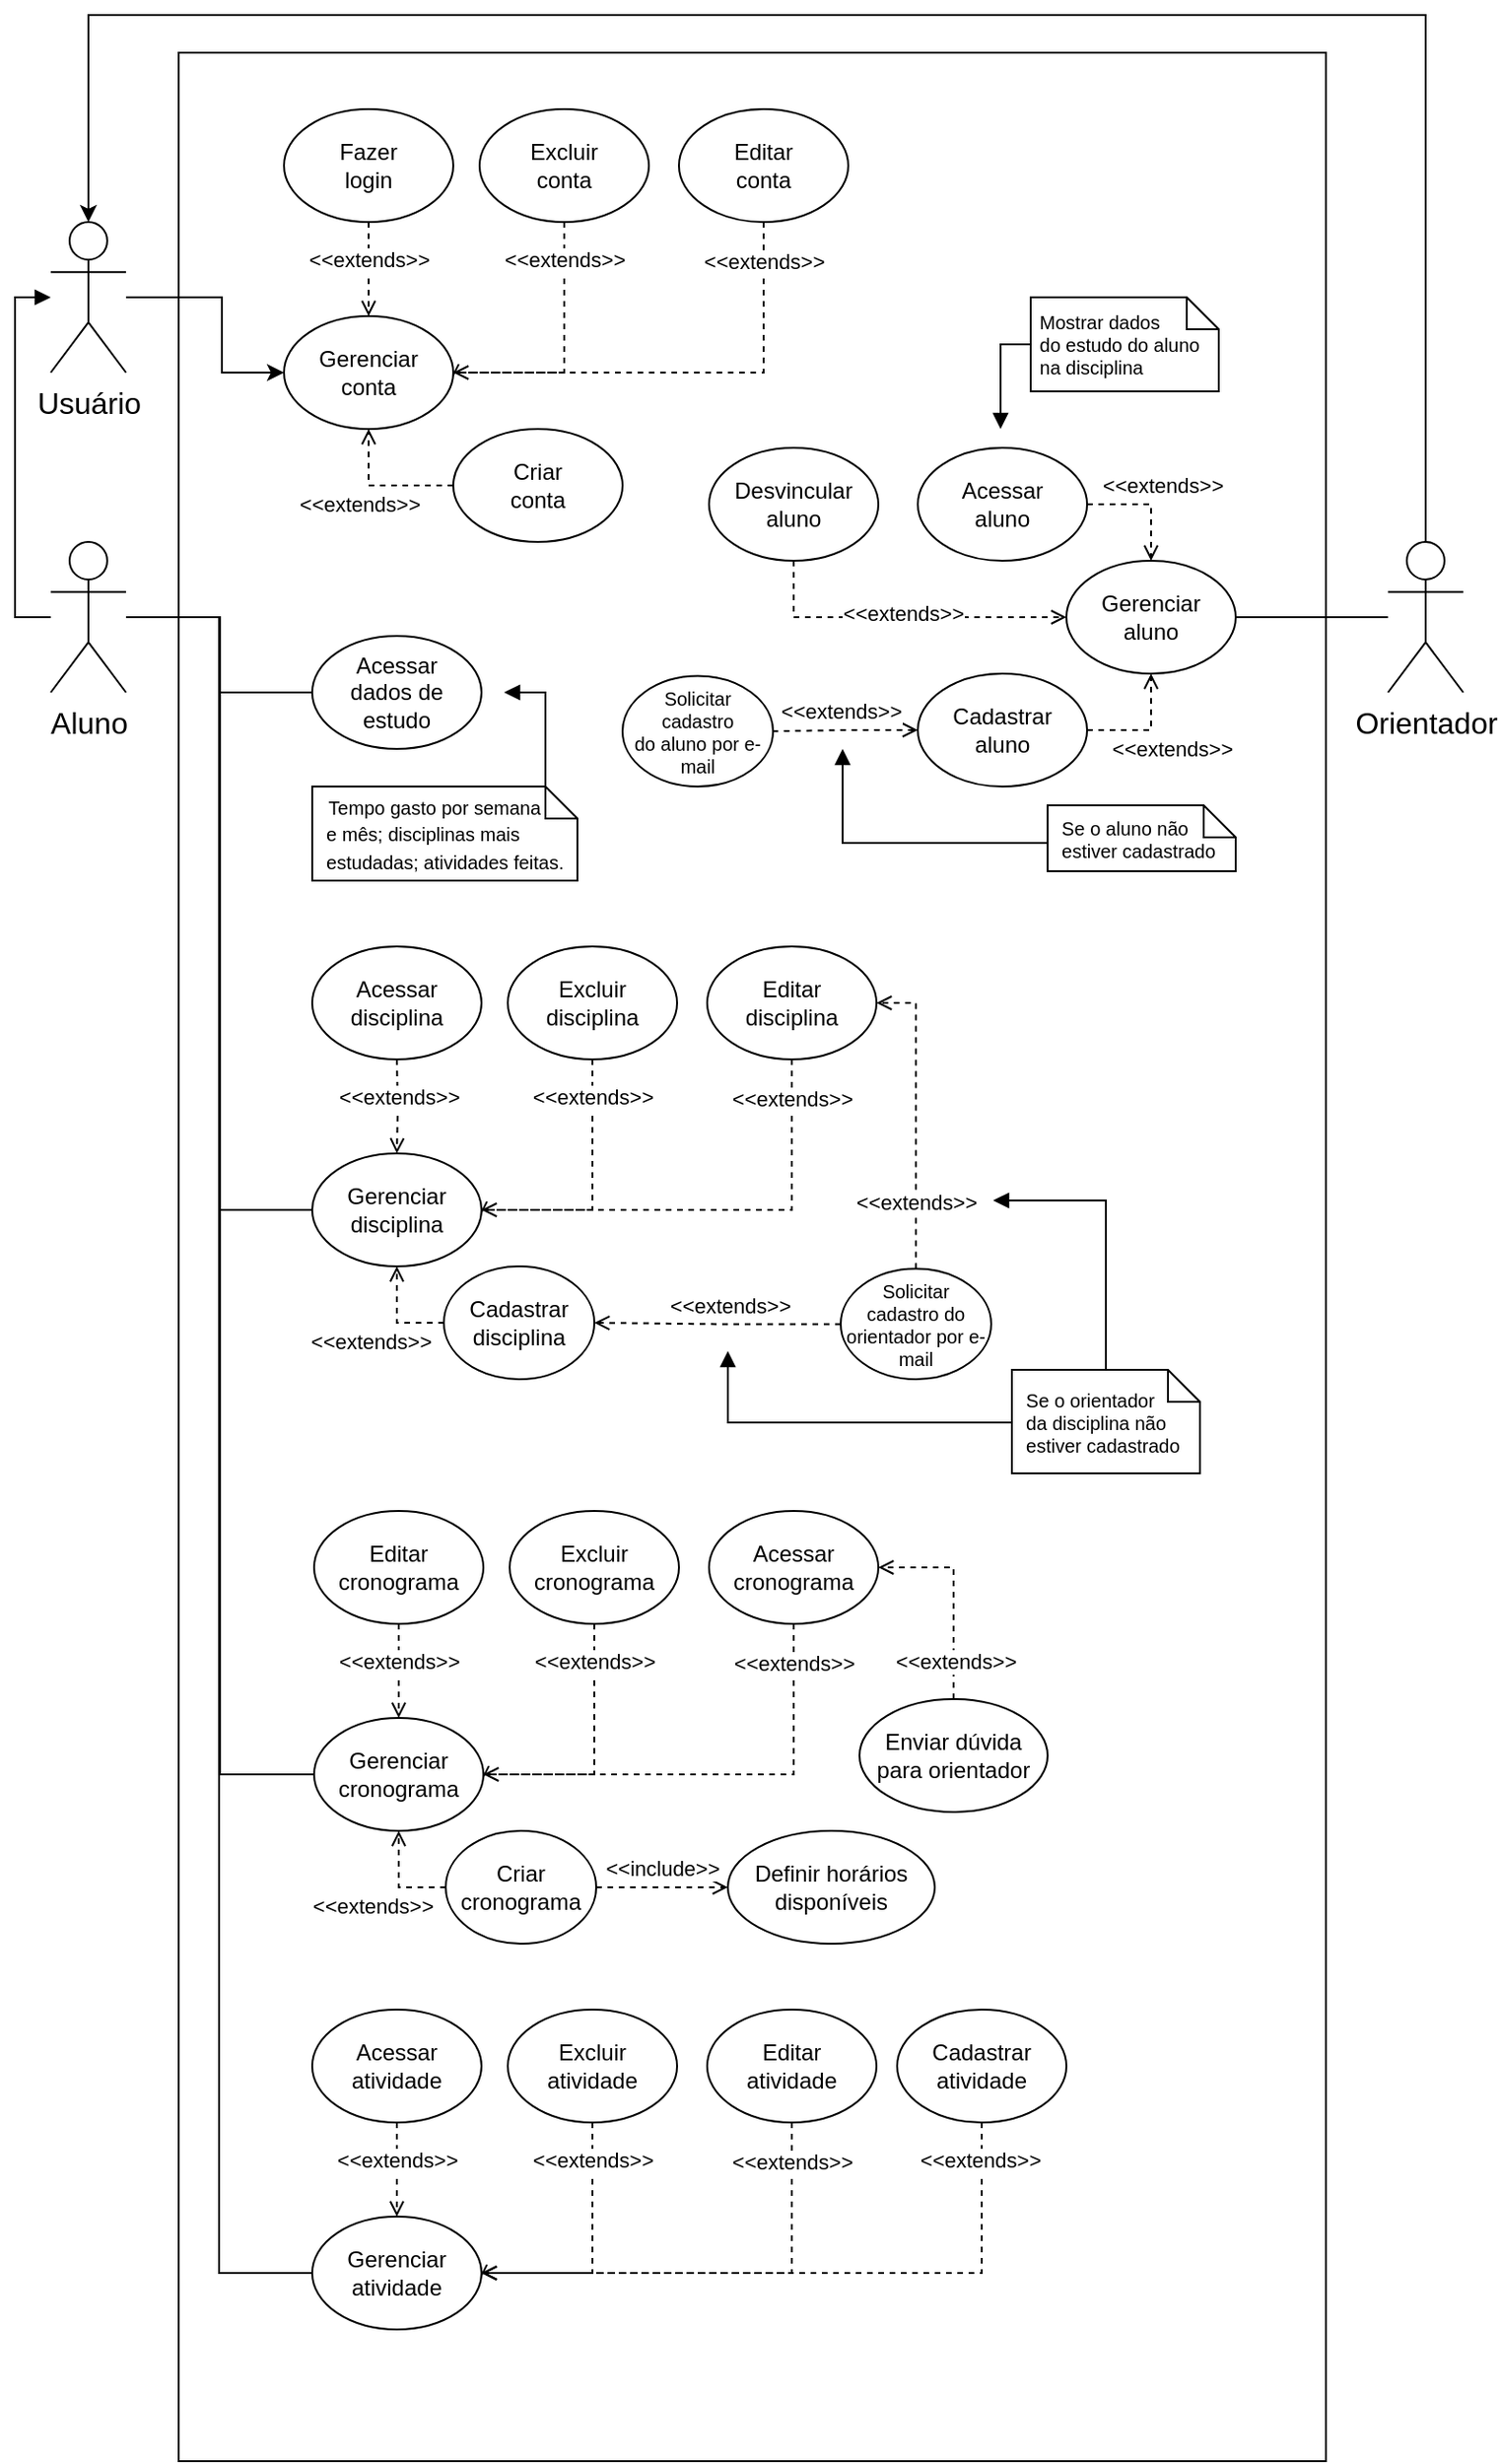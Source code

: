 <mxfile version="22.1.17" type="github">
  <diagram name="Página-1" id="Cu69F4AptEABmKCBNNQQ">
    <mxGraphModel dx="2576" dy="1333" grid="1" gridSize="10" guides="1" tooltips="1" connect="1" arrows="1" fold="1" page="1" pageScale="1" pageWidth="827" pageHeight="1169" math="0" shadow="0">
      <root>
        <mxCell id="0" />
        <mxCell id="1" parent="0" />
        <mxCell id="JxMNJdl5wZcTXgDp9ZT6-1" value="" style="rounded=0;whiteSpace=wrap;html=1;fillColor=none;movable=0;resizable=0;rotatable=0;deletable=0;editable=0;locked=1;connectable=0;" parent="1" vertex="1">
          <mxGeometry x="107" y="40" width="610" height="1280" as="geometry" />
        </mxCell>
        <mxCell id="JxMNJdl5wZcTXgDp9ZT6-125" style="edgeStyle=orthogonalEdgeStyle;rounded=0;orthogonalLoop=1;jettySize=auto;html=1;entryX=0;entryY=0.5;entryDx=0;entryDy=0;" parent="1" source="HTmufTEI426gxo020apa-1" target="JxMNJdl5wZcTXgDp9ZT6-2" edge="1">
          <mxGeometry relative="1" as="geometry">
            <Array as="points">
              <mxPoint x="130" y="170" />
              <mxPoint x="130" y="210" />
            </Array>
          </mxGeometry>
        </mxCell>
        <mxCell id="HTmufTEI426gxo020apa-1" value="&lt;font style=&quot;font-size: 16px;&quot;&gt;Usuário&lt;/font&gt;" style="shape=umlActor;verticalLabelPosition=bottom;verticalAlign=top;html=1;outlineConnect=0;strokeWidth=1;" parent="1" vertex="1">
          <mxGeometry x="39" y="130" width="40" height="80" as="geometry" />
        </mxCell>
        <mxCell id="JxMNJdl5wZcTXgDp9ZT6-4" style="edgeStyle=orthogonalEdgeStyle;rounded=0;orthogonalLoop=1;jettySize=auto;html=1;entryX=0.5;entryY=1;entryDx=0;entryDy=0;endArrow=open;endFill=0;dashed=1;exitX=0;exitY=0.5;exitDx=0;exitDy=0;" parent="1" source="HTmufTEI426gxo020apa-6" target="JxMNJdl5wZcTXgDp9ZT6-2" edge="1">
          <mxGeometry relative="1" as="geometry" />
        </mxCell>
        <mxCell id="JxMNJdl5wZcTXgDp9ZT6-13" value="&amp;lt;&amp;lt;extends&amp;gt;&amp;gt;" style="edgeLabel;html=1;align=center;verticalAlign=middle;resizable=0;points=[];" parent="JxMNJdl5wZcTXgDp9ZT6-4" vertex="1" connectable="0">
          <mxGeometry x="-0.176" y="-1" relative="1" as="geometry">
            <mxPoint x="-19" y="11" as="offset" />
          </mxGeometry>
        </mxCell>
        <mxCell id="HTmufTEI426gxo020apa-6" value="&lt;div&gt;Criar&lt;/div&gt;&lt;div&gt;conta&lt;/div&gt;" style="ellipse;whiteSpace=wrap;html=1;" parent="1" vertex="1">
          <mxGeometry x="253" y="240" width="90" height="60" as="geometry" />
        </mxCell>
        <mxCell id="JxMNJdl5wZcTXgDp9ZT6-5" style="edgeStyle=orthogonalEdgeStyle;rounded=0;orthogonalLoop=1;jettySize=auto;html=1;entryX=1;entryY=0.5;entryDx=0;entryDy=0;exitX=0.5;exitY=1;exitDx=0;exitDy=0;endArrow=open;endFill=0;dashed=1;jumpStyle=line;" parent="1" source="HTmufTEI426gxo020apa-11" target="JxMNJdl5wZcTXgDp9ZT6-2" edge="1">
          <mxGeometry relative="1" as="geometry">
            <Array as="points">
              <mxPoint x="312" y="210" />
            </Array>
          </mxGeometry>
        </mxCell>
        <mxCell id="JxMNJdl5wZcTXgDp9ZT6-8" value="&amp;lt;&amp;lt;extends&amp;gt;&amp;gt;" style="edgeLabel;html=1;align=center;verticalAlign=middle;resizable=0;points=[];" parent="JxMNJdl5wZcTXgDp9ZT6-5" vertex="1" connectable="0">
          <mxGeometry x="-0.518" relative="1" as="geometry">
            <mxPoint y="-14" as="offset" />
          </mxGeometry>
        </mxCell>
        <mxCell id="HTmufTEI426gxo020apa-11" value="&lt;div&gt;Excluir&lt;/div&gt;&lt;div&gt;conta&lt;/div&gt;" style="ellipse;whiteSpace=wrap;html=1;" parent="1" vertex="1">
          <mxGeometry x="267" y="70" width="90" height="60" as="geometry" />
        </mxCell>
        <mxCell id="JxMNJdl5wZcTXgDp9ZT6-7" style="edgeStyle=orthogonalEdgeStyle;rounded=0;orthogonalLoop=1;jettySize=auto;html=1;entryX=0.993;entryY=0.561;entryDx=0;entryDy=0;entryPerimeter=0;endArrow=open;endFill=0;dashed=1;" parent="1" source="HTmufTEI426gxo020apa-12" target="JxMNJdl5wZcTXgDp9ZT6-2" edge="1">
          <mxGeometry relative="1" as="geometry">
            <mxPoint x="393" y="210" as="targetPoint" />
            <Array as="points">
              <mxPoint x="418" y="210" />
              <mxPoint x="252" y="210" />
            </Array>
          </mxGeometry>
        </mxCell>
        <mxCell id="JxMNJdl5wZcTXgDp9ZT6-11" value="&amp;lt;&amp;lt;extends&amp;gt;&amp;gt;" style="edgeLabel;html=1;align=center;verticalAlign=middle;resizable=0;points=[];" parent="JxMNJdl5wZcTXgDp9ZT6-7" vertex="1" connectable="0">
          <mxGeometry x="-0.724" relative="1" as="geometry">
            <mxPoint y="-14" as="offset" />
          </mxGeometry>
        </mxCell>
        <mxCell id="HTmufTEI426gxo020apa-12" value="&lt;div&gt;Editar&lt;/div&gt;&lt;div&gt;conta&lt;/div&gt;" style="ellipse;whiteSpace=wrap;html=1;" parent="1" vertex="1">
          <mxGeometry x="373" y="70" width="90" height="60" as="geometry" />
        </mxCell>
        <mxCell id="JxMNJdl5wZcTXgDp9ZT6-3" style="edgeStyle=orthogonalEdgeStyle;rounded=0;orthogonalLoop=1;jettySize=auto;html=1;dashed=1;endArrow=open;endFill=0;" parent="1" source="HTmufTEI426gxo020apa-13" target="JxMNJdl5wZcTXgDp9ZT6-2" edge="1">
          <mxGeometry relative="1" as="geometry" />
        </mxCell>
        <mxCell id="JxMNJdl5wZcTXgDp9ZT6-12" value="&amp;lt;&amp;lt;extends&amp;gt;&amp;gt;" style="edgeLabel;html=1;align=center;verticalAlign=middle;resizable=0;points=[];" parent="JxMNJdl5wZcTXgDp9ZT6-3" vertex="1" connectable="0">
          <mxGeometry x="-0.369" y="1" relative="1" as="geometry">
            <mxPoint x="-1" y="4" as="offset" />
          </mxGeometry>
        </mxCell>
        <mxCell id="HTmufTEI426gxo020apa-13" value="&lt;div&gt;Fazer&lt;/div&gt;&lt;div&gt;login&lt;/div&gt;" style="ellipse;whiteSpace=wrap;html=1;" parent="1" vertex="1">
          <mxGeometry x="163" y="70" width="90" height="60" as="geometry" />
        </mxCell>
        <mxCell id="JxMNJdl5wZcTXgDp9ZT6-2" value="&lt;div&gt;Gerenciar&lt;/div&gt;&lt;div&gt;conta&lt;/div&gt;" style="ellipse;whiteSpace=wrap;html=1;" parent="1" vertex="1">
          <mxGeometry x="163" y="180" width="90" height="60" as="geometry" />
        </mxCell>
        <mxCell id="JxMNJdl5wZcTXgDp9ZT6-40" style="edgeStyle=orthogonalEdgeStyle;rounded=0;orthogonalLoop=1;jettySize=auto;html=1;entryX=0.5;entryY=1;entryDx=0;entryDy=0;endArrow=open;endFill=0;dashed=1;" parent="1" source="JxMNJdl5wZcTXgDp9ZT6-42" target="JxMNJdl5wZcTXgDp9ZT6-52" edge="1">
          <mxGeometry relative="1" as="geometry">
            <Array as="points">
              <mxPoint x="223" y="715" />
            </Array>
          </mxGeometry>
        </mxCell>
        <mxCell id="JxMNJdl5wZcTXgDp9ZT6-41" value="&amp;lt;&amp;lt;extends&amp;gt;&amp;gt;" style="edgeLabel;html=1;align=center;verticalAlign=middle;resizable=0;points=[];" parent="JxMNJdl5wZcTXgDp9ZT6-40" vertex="1" connectable="0">
          <mxGeometry x="-0.176" y="-1" relative="1" as="geometry">
            <mxPoint x="-17" y="11" as="offset" />
          </mxGeometry>
        </mxCell>
        <mxCell id="JxMNJdl5wZcTXgDp9ZT6-42" value="&lt;div&gt;Cadastrar&lt;/div&gt;&lt;div&gt;disciplina&lt;/div&gt;" style="ellipse;whiteSpace=wrap;html=1;" parent="1" vertex="1">
          <mxGeometry x="248" y="685" width="80" height="60" as="geometry" />
        </mxCell>
        <mxCell id="JxMNJdl5wZcTXgDp9ZT6-43" style="edgeStyle=orthogonalEdgeStyle;rounded=0;orthogonalLoop=1;jettySize=auto;html=1;entryX=1;entryY=0.5;entryDx=0;entryDy=0;exitX=0.5;exitY=1;exitDx=0;exitDy=0;endArrow=open;endFill=0;dashed=1;jumpStyle=line;" parent="1" source="JxMNJdl5wZcTXgDp9ZT6-45" target="JxMNJdl5wZcTXgDp9ZT6-52" edge="1">
          <mxGeometry relative="1" as="geometry">
            <Array as="points">
              <mxPoint x="327" y="655" />
            </Array>
          </mxGeometry>
        </mxCell>
        <mxCell id="JxMNJdl5wZcTXgDp9ZT6-44" value="&amp;lt;&amp;lt;extends&amp;gt;&amp;gt;" style="edgeLabel;html=1;align=center;verticalAlign=middle;resizable=0;points=[];" parent="JxMNJdl5wZcTXgDp9ZT6-43" vertex="1" connectable="0">
          <mxGeometry x="-0.518" relative="1" as="geometry">
            <mxPoint y="-14" as="offset" />
          </mxGeometry>
        </mxCell>
        <mxCell id="JxMNJdl5wZcTXgDp9ZT6-45" value="&lt;div&gt;Excluir&lt;/div&gt;&lt;div&gt;disciplina&lt;/div&gt;" style="ellipse;whiteSpace=wrap;html=1;" parent="1" vertex="1">
          <mxGeometry x="282" y="515" width="90" height="60" as="geometry" />
        </mxCell>
        <mxCell id="JxMNJdl5wZcTXgDp9ZT6-46" style="edgeStyle=orthogonalEdgeStyle;rounded=0;orthogonalLoop=1;jettySize=auto;html=1;entryX=0.993;entryY=0.561;entryDx=0;entryDy=0;entryPerimeter=0;endArrow=open;endFill=0;dashed=1;" parent="1" source="JxMNJdl5wZcTXgDp9ZT6-48" target="JxMNJdl5wZcTXgDp9ZT6-52" edge="1">
          <mxGeometry relative="1" as="geometry">
            <mxPoint x="408" y="655" as="targetPoint" />
            <Array as="points">
              <mxPoint x="433" y="655" />
              <mxPoint x="267" y="655" />
            </Array>
          </mxGeometry>
        </mxCell>
        <mxCell id="JxMNJdl5wZcTXgDp9ZT6-47" value="&amp;lt;&amp;lt;extends&amp;gt;&amp;gt;" style="edgeLabel;html=1;align=center;verticalAlign=middle;resizable=0;points=[];" parent="JxMNJdl5wZcTXgDp9ZT6-46" vertex="1" connectable="0">
          <mxGeometry x="-0.724" relative="1" as="geometry">
            <mxPoint y="-14" as="offset" />
          </mxGeometry>
        </mxCell>
        <mxCell id="JxMNJdl5wZcTXgDp9ZT6-48" value="&lt;div&gt;Editar&lt;/div&gt;&lt;div&gt;disciplina&lt;/div&gt;" style="ellipse;whiteSpace=wrap;html=1;" parent="1" vertex="1">
          <mxGeometry x="388" y="515" width="90" height="60" as="geometry" />
        </mxCell>
        <mxCell id="JxMNJdl5wZcTXgDp9ZT6-49" style="edgeStyle=orthogonalEdgeStyle;rounded=0;orthogonalLoop=1;jettySize=auto;html=1;dashed=1;endArrow=open;endFill=0;" parent="1" target="JxMNJdl5wZcTXgDp9ZT6-52" edge="1">
          <mxGeometry relative="1" as="geometry">
            <mxPoint x="223" y="575" as="sourcePoint" />
          </mxGeometry>
        </mxCell>
        <mxCell id="JxMNJdl5wZcTXgDp9ZT6-50" value="&amp;lt;&amp;lt;extends&amp;gt;&amp;gt;" style="edgeLabel;html=1;align=center;verticalAlign=middle;resizable=0;points=[];" parent="JxMNJdl5wZcTXgDp9ZT6-49" vertex="1" connectable="0">
          <mxGeometry x="-0.369" y="1" relative="1" as="geometry">
            <mxPoint x="-1" y="4" as="offset" />
          </mxGeometry>
        </mxCell>
        <mxCell id="JxMNJdl5wZcTXgDp9ZT6-51" value="Acessar disciplina" style="ellipse;whiteSpace=wrap;html=1;" parent="1" vertex="1">
          <mxGeometry x="178" y="515" width="90" height="60" as="geometry" />
        </mxCell>
        <mxCell id="JxMNJdl5wZcTXgDp9ZT6-52" value="&lt;div&gt;Gerenciar&lt;/div&gt;&lt;div&gt;disciplina&lt;/div&gt;" style="ellipse;whiteSpace=wrap;html=1;" parent="1" vertex="1">
          <mxGeometry x="178" y="625" width="90" height="60" as="geometry" />
        </mxCell>
        <mxCell id="JxMNJdl5wZcTXgDp9ZT6-53" style="edgeStyle=orthogonalEdgeStyle;rounded=0;orthogonalLoop=1;jettySize=auto;html=1;entryX=0.5;entryY=1;entryDx=0;entryDy=0;endArrow=open;endFill=0;dashed=1;exitX=0;exitY=0.5;exitDx=0;exitDy=0;" parent="1" source="JxMNJdl5wZcTXgDp9ZT6-55" target="JxMNJdl5wZcTXgDp9ZT6-65" edge="1">
          <mxGeometry relative="1" as="geometry" />
        </mxCell>
        <mxCell id="JxMNJdl5wZcTXgDp9ZT6-54" value="&amp;lt;&amp;lt;extends&amp;gt;&amp;gt;" style="edgeLabel;html=1;align=center;verticalAlign=middle;resizable=0;points=[];" parent="JxMNJdl5wZcTXgDp9ZT6-53" vertex="1" connectable="0">
          <mxGeometry x="-0.176" y="-1" relative="1" as="geometry">
            <mxPoint x="-17" y="11" as="offset" />
          </mxGeometry>
        </mxCell>
        <mxCell id="JxMNJdl5wZcTXgDp9ZT6-105" value="" style="edgeStyle=orthogonalEdgeStyle;rounded=0;orthogonalLoop=1;jettySize=auto;html=1;dashed=1;endArrow=open;endFill=0;" parent="1" source="JxMNJdl5wZcTXgDp9ZT6-55" target="JxMNJdl5wZcTXgDp9ZT6-103" edge="1">
          <mxGeometry relative="1" as="geometry" />
        </mxCell>
        <mxCell id="JxMNJdl5wZcTXgDp9ZT6-106" value="&lt;div&gt;&amp;lt;&amp;lt;include&amp;gt;&amp;gt;&lt;/div&gt;" style="edgeLabel;html=1;align=center;verticalAlign=middle;resizable=0;points=[];" parent="JxMNJdl5wZcTXgDp9ZT6-105" vertex="1" connectable="0">
          <mxGeometry x="0.703" y="-1" relative="1" as="geometry">
            <mxPoint x="-25" y="-11" as="offset" />
          </mxGeometry>
        </mxCell>
        <mxCell id="JxMNJdl5wZcTXgDp9ZT6-55" value="&lt;div&gt;Criar&lt;/div&gt;&lt;div&gt;cronograma&lt;/div&gt;" style="ellipse;whiteSpace=wrap;html=1;" parent="1" vertex="1">
          <mxGeometry x="249" y="985" width="80" height="60" as="geometry" />
        </mxCell>
        <mxCell id="JxMNJdl5wZcTXgDp9ZT6-56" style="edgeStyle=orthogonalEdgeStyle;rounded=0;orthogonalLoop=1;jettySize=auto;html=1;entryX=1;entryY=0.5;entryDx=0;entryDy=0;exitX=0.5;exitY=1;exitDx=0;exitDy=0;endArrow=open;endFill=0;dashed=1;jumpStyle=line;" parent="1" source="JxMNJdl5wZcTXgDp9ZT6-58" target="JxMNJdl5wZcTXgDp9ZT6-65" edge="1">
          <mxGeometry relative="1" as="geometry">
            <Array as="points">
              <mxPoint x="328" y="955" />
            </Array>
          </mxGeometry>
        </mxCell>
        <mxCell id="JxMNJdl5wZcTXgDp9ZT6-57" value="&amp;lt;&amp;lt;extends&amp;gt;&amp;gt;" style="edgeLabel;html=1;align=center;verticalAlign=middle;resizable=0;points=[];" parent="JxMNJdl5wZcTXgDp9ZT6-56" vertex="1" connectable="0">
          <mxGeometry x="-0.518" relative="1" as="geometry">
            <mxPoint y="-14" as="offset" />
          </mxGeometry>
        </mxCell>
        <mxCell id="JxMNJdl5wZcTXgDp9ZT6-58" value="&lt;div&gt;Excluir&lt;/div&gt;&lt;div&gt;cronograma&lt;/div&gt;" style="ellipse;whiteSpace=wrap;html=1;" parent="1" vertex="1">
          <mxGeometry x="283" y="815" width="90" height="60" as="geometry" />
        </mxCell>
        <mxCell id="JxMNJdl5wZcTXgDp9ZT6-59" style="edgeStyle=orthogonalEdgeStyle;rounded=0;orthogonalLoop=1;jettySize=auto;html=1;entryX=0.993;entryY=0.561;entryDx=0;entryDy=0;entryPerimeter=0;endArrow=open;endFill=0;dashed=1;" parent="1" source="JxMNJdl5wZcTXgDp9ZT6-61" target="JxMNJdl5wZcTXgDp9ZT6-65" edge="1">
          <mxGeometry relative="1" as="geometry">
            <mxPoint x="409" y="955" as="targetPoint" />
            <Array as="points">
              <mxPoint x="434" y="955" />
              <mxPoint x="268" y="955" />
            </Array>
          </mxGeometry>
        </mxCell>
        <mxCell id="JxMNJdl5wZcTXgDp9ZT6-60" value="&amp;lt;&amp;lt;extends&amp;gt;&amp;gt;" style="edgeLabel;html=1;align=center;verticalAlign=middle;resizable=0;points=[];" parent="JxMNJdl5wZcTXgDp9ZT6-59" vertex="1" connectable="0">
          <mxGeometry x="-0.724" relative="1" as="geometry">
            <mxPoint y="-14" as="offset" />
          </mxGeometry>
        </mxCell>
        <mxCell id="JxMNJdl5wZcTXgDp9ZT6-61" value="&lt;div&gt;Acessar&lt;/div&gt;&lt;div&gt;cronograma&lt;/div&gt;" style="ellipse;whiteSpace=wrap;html=1;" parent="1" vertex="1">
          <mxGeometry x="389" y="815" width="90" height="60" as="geometry" />
        </mxCell>
        <mxCell id="JxMNJdl5wZcTXgDp9ZT6-62" style="edgeStyle=orthogonalEdgeStyle;rounded=0;orthogonalLoop=1;jettySize=auto;html=1;dashed=1;endArrow=open;endFill=0;" parent="1" source="JxMNJdl5wZcTXgDp9ZT6-64" target="JxMNJdl5wZcTXgDp9ZT6-65" edge="1">
          <mxGeometry relative="1" as="geometry" />
        </mxCell>
        <mxCell id="JxMNJdl5wZcTXgDp9ZT6-63" value="&amp;lt;&amp;lt;extends&amp;gt;&amp;gt;" style="edgeLabel;html=1;align=center;verticalAlign=middle;resizable=0;points=[];" parent="JxMNJdl5wZcTXgDp9ZT6-62" vertex="1" connectable="0">
          <mxGeometry x="-0.369" y="1" relative="1" as="geometry">
            <mxPoint x="-1" y="4" as="offset" />
          </mxGeometry>
        </mxCell>
        <mxCell id="JxMNJdl5wZcTXgDp9ZT6-64" value="&lt;div&gt;Editar&lt;/div&gt;&lt;div&gt;cronograma&lt;/div&gt;" style="ellipse;whiteSpace=wrap;html=1;" parent="1" vertex="1">
          <mxGeometry x="179" y="815" width="90" height="60" as="geometry" />
        </mxCell>
        <mxCell id="JxMNJdl5wZcTXgDp9ZT6-65" value="&lt;div&gt;Gerenciar&lt;/div&gt;&lt;div&gt;cronograma&lt;/div&gt;" style="ellipse;whiteSpace=wrap;html=1;" parent="1" vertex="1">
          <mxGeometry x="179" y="925" width="90" height="60" as="geometry" />
        </mxCell>
        <mxCell id="JxMNJdl5wZcTXgDp9ZT6-93" style="edgeStyle=orthogonalEdgeStyle;rounded=0;orthogonalLoop=1;jettySize=auto;html=1;endArrow=open;endFill=0;dashed=1;" parent="1" source="JxMNJdl5wZcTXgDp9ZT6-92" target="JxMNJdl5wZcTXgDp9ZT6-42" edge="1">
          <mxGeometry relative="1" as="geometry" />
        </mxCell>
        <mxCell id="JxMNJdl5wZcTXgDp9ZT6-94" value="&amp;lt;&amp;lt;extends&amp;gt;&amp;gt;" style="edgeLabel;html=1;align=center;verticalAlign=middle;resizable=0;points=[];" parent="JxMNJdl5wZcTXgDp9ZT6-93" vertex="1" connectable="0">
          <mxGeometry x="-0.115" relative="1" as="geometry">
            <mxPoint x="-1" y="-10" as="offset" />
          </mxGeometry>
        </mxCell>
        <mxCell id="BHNAEmaU_WZ51D8aeseE-32" style="edgeStyle=orthogonalEdgeStyle;rounded=0;orthogonalLoop=1;jettySize=auto;html=1;entryX=1;entryY=0.5;entryDx=0;entryDy=0;dashed=1;endArrow=open;endFill=0;" edge="1" parent="1" source="JxMNJdl5wZcTXgDp9ZT6-92" target="JxMNJdl5wZcTXgDp9ZT6-48">
          <mxGeometry relative="1" as="geometry" />
        </mxCell>
        <mxCell id="BHNAEmaU_WZ51D8aeseE-34" value="&amp;lt;&amp;lt;extends&amp;gt;&amp;gt;" style="edgeLabel;html=1;align=center;verticalAlign=middle;resizable=0;points=[];" vertex="1" connectable="0" parent="BHNAEmaU_WZ51D8aeseE-32">
          <mxGeometry x="0.33" relative="1" as="geometry">
            <mxPoint y="72" as="offset" />
          </mxGeometry>
        </mxCell>
        <mxCell id="JxMNJdl5wZcTXgDp9ZT6-92" value="&lt;div&gt;Solicitar&lt;/div&gt;&lt;div&gt;cadastro do orientador por e-mail&lt;/div&gt;" style="ellipse;whiteSpace=wrap;html=1;fontSize=10;" parent="1" vertex="1">
          <mxGeometry x="459" y="686.25" width="80" height="58.75" as="geometry" />
        </mxCell>
        <mxCell id="JxMNJdl5wZcTXgDp9ZT6-97" style="edgeStyle=orthogonalEdgeStyle;rounded=0;orthogonalLoop=1;jettySize=auto;html=1;exitX=0.52;exitY=1;exitDx=0;exitDy=0;exitPerimeter=0;endArrow=block;endFill=1;" parent="1" edge="1">
          <mxGeometry relative="1" as="geometry">
            <mxPoint x="399" y="730" as="targetPoint" />
            <mxPoint x="631" y="795" as="sourcePoint" />
            <Array as="points">
              <mxPoint x="631" y="760" />
              <mxPoint x="579" y="760" />
              <mxPoint x="579" y="768" />
              <mxPoint x="399" y="768" />
              <mxPoint x="399" y="740" />
            </Array>
          </mxGeometry>
        </mxCell>
        <mxCell id="BHNAEmaU_WZ51D8aeseE-36" style="edgeStyle=orthogonalEdgeStyle;rounded=0;orthogonalLoop=1;jettySize=auto;html=1;endArrow=block;endFill=1;" edge="1" parent="1" source="JxMNJdl5wZcTXgDp9ZT6-96">
          <mxGeometry relative="1" as="geometry">
            <mxPoint x="540" y="650" as="targetPoint" />
            <Array as="points">
              <mxPoint x="600" y="650" />
              <mxPoint x="550" y="650" />
            </Array>
          </mxGeometry>
        </mxCell>
        <mxCell id="JxMNJdl5wZcTXgDp9ZT6-96" value="&lt;div style=&quot;font-size: 10px;&quot; align=&quot;left&quot;&gt;&lt;font style=&quot;font-size: 10px;&quot;&gt;&amp;nbsp; Se o orientador&lt;/font&gt;&lt;/div&gt;&lt;div style=&quot;font-size: 10px;&quot; align=&quot;left&quot;&gt;&lt;font style=&quot;font-size: 10px;&quot;&gt;&amp;nbsp; da disciplina não&amp;nbsp;&lt;/font&gt;&lt;/div&gt;&lt;div style=&quot;font-size: 10px;&quot; align=&quot;left&quot;&gt;&lt;font style=&quot;font-size: 10px;&quot;&gt;&amp;nbsp; estiver cadastrado&lt;/font&gt;&lt;/div&gt;" style="shape=note;size=17;whiteSpace=wrap;html=1;align=left;" parent="1" vertex="1">
          <mxGeometry x="550" y="740" width="100" height="55" as="geometry" />
        </mxCell>
        <mxCell id="JxMNJdl5wZcTXgDp9ZT6-100" style="edgeStyle=orthogonalEdgeStyle;rounded=0;orthogonalLoop=1;jettySize=auto;html=1;entryX=1;entryY=0.5;entryDx=0;entryDy=0;dashed=1;endArrow=open;endFill=0;" parent="1" source="JxMNJdl5wZcTXgDp9ZT6-98" target="JxMNJdl5wZcTXgDp9ZT6-61" edge="1">
          <mxGeometry relative="1" as="geometry" />
        </mxCell>
        <mxCell id="JxMNJdl5wZcTXgDp9ZT6-102" value="&amp;lt;&amp;lt;extends&amp;gt;&amp;gt;" style="edgeLabel;html=1;align=center;verticalAlign=middle;resizable=0;points=[];" parent="JxMNJdl5wZcTXgDp9ZT6-100" vertex="1" connectable="0">
          <mxGeometry x="-0.635" y="-1" relative="1" as="geometry">
            <mxPoint as="offset" />
          </mxGeometry>
        </mxCell>
        <mxCell id="JxMNJdl5wZcTXgDp9ZT6-98" value="&lt;div&gt;Enviar dúvida&lt;/div&gt;&lt;div&gt;para orientador&lt;/div&gt;" style="ellipse;whiteSpace=wrap;html=1;" parent="1" vertex="1">
          <mxGeometry x="469" y="915" width="100" height="60" as="geometry" />
        </mxCell>
        <mxCell id="JxMNJdl5wZcTXgDp9ZT6-103" value="Definir horários disponíveis" style="ellipse;whiteSpace=wrap;html=1;" parent="1" vertex="1">
          <mxGeometry x="399" y="985" width="110" height="60" as="geometry" />
        </mxCell>
        <mxCell id="JxMNJdl5wZcTXgDp9ZT6-107" style="edgeStyle=orthogonalEdgeStyle;rounded=0;orthogonalLoop=1;jettySize=auto;html=1;entryX=1;entryY=0.5;entryDx=0;entryDy=0;endArrow=open;endFill=0;dashed=1;exitX=0.5;exitY=1;exitDx=0;exitDy=0;" parent="1" source="JxMNJdl5wZcTXgDp9ZT6-109" target="JxMNJdl5wZcTXgDp9ZT6-119" edge="1">
          <mxGeometry relative="1" as="geometry">
            <Array as="points">
              <mxPoint x="534" y="1220" />
            </Array>
          </mxGeometry>
        </mxCell>
        <mxCell id="JxMNJdl5wZcTXgDp9ZT6-108" value="&amp;lt;&amp;lt;extends&amp;gt;&amp;gt;" style="edgeLabel;html=1;align=center;verticalAlign=middle;resizable=0;points=[];" parent="JxMNJdl5wZcTXgDp9ZT6-107" vertex="1" connectable="0">
          <mxGeometry x="-0.176" y="-1" relative="1" as="geometry">
            <mxPoint x="61" y="-59" as="offset" />
          </mxGeometry>
        </mxCell>
        <mxCell id="JxMNJdl5wZcTXgDp9ZT6-109" value="&lt;div&gt;Cadastrar&lt;/div&gt;&lt;div&gt;atividade&lt;/div&gt;" style="ellipse;whiteSpace=wrap;html=1;" parent="1" vertex="1">
          <mxGeometry x="489" y="1080" width="90" height="60" as="geometry" />
        </mxCell>
        <mxCell id="JxMNJdl5wZcTXgDp9ZT6-110" style="edgeStyle=orthogonalEdgeStyle;rounded=0;orthogonalLoop=1;jettySize=auto;html=1;entryX=1;entryY=0.5;entryDx=0;entryDy=0;exitX=0.5;exitY=1;exitDx=0;exitDy=0;endArrow=open;endFill=0;dashed=1;jumpStyle=line;" parent="1" source="JxMNJdl5wZcTXgDp9ZT6-112" target="JxMNJdl5wZcTXgDp9ZT6-119" edge="1">
          <mxGeometry relative="1" as="geometry">
            <Array as="points">
              <mxPoint x="327" y="1220" />
            </Array>
          </mxGeometry>
        </mxCell>
        <mxCell id="JxMNJdl5wZcTXgDp9ZT6-111" value="&amp;lt;&amp;lt;extends&amp;gt;&amp;gt;" style="edgeLabel;html=1;align=center;verticalAlign=middle;resizable=0;points=[];" parent="JxMNJdl5wZcTXgDp9ZT6-110" vertex="1" connectable="0">
          <mxGeometry x="-0.518" relative="1" as="geometry">
            <mxPoint y="-14" as="offset" />
          </mxGeometry>
        </mxCell>
        <mxCell id="JxMNJdl5wZcTXgDp9ZT6-112" value="&lt;div&gt;Excluir&lt;/div&gt;&lt;div&gt;atividade&lt;/div&gt;" style="ellipse;whiteSpace=wrap;html=1;" parent="1" vertex="1">
          <mxGeometry x="282" y="1080" width="90" height="60" as="geometry" />
        </mxCell>
        <mxCell id="JxMNJdl5wZcTXgDp9ZT6-113" style="edgeStyle=orthogonalEdgeStyle;rounded=0;orthogonalLoop=1;jettySize=auto;html=1;entryX=0.993;entryY=0.561;entryDx=0;entryDy=0;entryPerimeter=0;endArrow=open;endFill=0;dashed=1;" parent="1" source="JxMNJdl5wZcTXgDp9ZT6-115" target="JxMNJdl5wZcTXgDp9ZT6-119" edge="1">
          <mxGeometry relative="1" as="geometry">
            <mxPoint x="408" y="1220" as="targetPoint" />
            <Array as="points">
              <mxPoint x="433" y="1220" />
              <mxPoint x="267" y="1220" />
            </Array>
          </mxGeometry>
        </mxCell>
        <mxCell id="JxMNJdl5wZcTXgDp9ZT6-114" value="&amp;lt;&amp;lt;extends&amp;gt;&amp;gt;" style="edgeLabel;html=1;align=center;verticalAlign=middle;resizable=0;points=[];" parent="JxMNJdl5wZcTXgDp9ZT6-113" vertex="1" connectable="0">
          <mxGeometry x="-0.724" relative="1" as="geometry">
            <mxPoint y="-14" as="offset" />
          </mxGeometry>
        </mxCell>
        <mxCell id="JxMNJdl5wZcTXgDp9ZT6-115" value="&lt;div&gt;Editar&lt;/div&gt;&lt;div&gt;atividade&lt;/div&gt;" style="ellipse;whiteSpace=wrap;html=1;" parent="1" vertex="1">
          <mxGeometry x="388" y="1080" width="90" height="60" as="geometry" />
        </mxCell>
        <mxCell id="JxMNJdl5wZcTXgDp9ZT6-116" style="edgeStyle=orthogonalEdgeStyle;rounded=0;orthogonalLoop=1;jettySize=auto;html=1;dashed=1;endArrow=open;endFill=0;" parent="1" source="JxMNJdl5wZcTXgDp9ZT6-118" target="JxMNJdl5wZcTXgDp9ZT6-119" edge="1">
          <mxGeometry relative="1" as="geometry" />
        </mxCell>
        <mxCell id="JxMNJdl5wZcTXgDp9ZT6-117" value="&amp;lt;&amp;lt;extends&amp;gt;&amp;gt;" style="edgeLabel;html=1;align=center;verticalAlign=middle;resizable=0;points=[];" parent="JxMNJdl5wZcTXgDp9ZT6-116" vertex="1" connectable="0">
          <mxGeometry x="-0.369" y="1" relative="1" as="geometry">
            <mxPoint x="-1" y="4" as="offset" />
          </mxGeometry>
        </mxCell>
        <mxCell id="JxMNJdl5wZcTXgDp9ZT6-118" value="Acessar atividade" style="ellipse;whiteSpace=wrap;html=1;" parent="1" vertex="1">
          <mxGeometry x="178" y="1080" width="90" height="60" as="geometry" />
        </mxCell>
        <mxCell id="JxMNJdl5wZcTXgDp9ZT6-119" value="&lt;div&gt;Gerenciar&lt;/div&gt;&lt;div&gt;atividade&lt;/div&gt;" style="ellipse;whiteSpace=wrap;html=1;" parent="1" vertex="1">
          <mxGeometry x="178" y="1190" width="90" height="60" as="geometry" />
        </mxCell>
        <mxCell id="JxMNJdl5wZcTXgDp9ZT6-126" style="edgeStyle=orthogonalEdgeStyle;rounded=0;orthogonalLoop=1;jettySize=auto;html=1;entryX=0;entryY=0.5;entryDx=0;entryDy=0;endArrow=none;endFill=0;" parent="1" target="JxMNJdl5wZcTXgDp9ZT6-52" edge="1" source="JxMNJdl5wZcTXgDp9ZT6-120">
          <mxGeometry relative="1" as="geometry">
            <mxPoint x="90" y="310" as="sourcePoint" />
            <Array as="points">
              <mxPoint x="129" y="340" />
              <mxPoint x="129" y="655" />
            </Array>
          </mxGeometry>
        </mxCell>
        <mxCell id="JxMNJdl5wZcTXgDp9ZT6-127" style="edgeStyle=orthogonalEdgeStyle;rounded=0;orthogonalLoop=1;jettySize=auto;html=1;entryX=0;entryY=0.5;entryDx=0;entryDy=0;endArrow=none;endFill=0;" parent="1" target="JxMNJdl5wZcTXgDp9ZT6-65" edge="1" source="JxMNJdl5wZcTXgDp9ZT6-120">
          <mxGeometry relative="1" as="geometry">
            <mxPoint x="79" y="430" as="sourcePoint" />
          </mxGeometry>
        </mxCell>
        <mxCell id="JxMNJdl5wZcTXgDp9ZT6-128" style="edgeStyle=orthogonalEdgeStyle;rounded=0;orthogonalLoop=1;jettySize=auto;html=1;entryX=0;entryY=0.5;entryDx=0;entryDy=0;endArrow=none;endFill=0;" parent="1" target="JxMNJdl5wZcTXgDp9ZT6-119" edge="1" source="JxMNJdl5wZcTXgDp9ZT6-120">
          <mxGeometry relative="1" as="geometry">
            <mxPoint x="79" y="430" as="sourcePoint" />
          </mxGeometry>
        </mxCell>
        <mxCell id="BHNAEmaU_WZ51D8aeseE-15" style="edgeStyle=orthogonalEdgeStyle;rounded=0;orthogonalLoop=1;jettySize=auto;html=1;endArrow=block;endFill=1;" edge="1" parent="1" source="JxMNJdl5wZcTXgDp9ZT6-120" target="HTmufTEI426gxo020apa-1">
          <mxGeometry relative="1" as="geometry">
            <Array as="points">
              <mxPoint x="20" y="340" />
              <mxPoint x="20" y="170" />
            </Array>
          </mxGeometry>
        </mxCell>
        <mxCell id="JxMNJdl5wZcTXgDp9ZT6-120" value="&lt;font style=&quot;font-size: 16px;&quot;&gt;Aluno&lt;/font&gt;" style="shape=umlActor;verticalLabelPosition=bottom;verticalAlign=top;html=1;outlineConnect=0;strokeWidth=1;" parent="1" vertex="1">
          <mxGeometry x="39" y="300" width="40" height="80" as="geometry" />
        </mxCell>
        <mxCell id="BHNAEmaU_WZ51D8aeseE-44" style="edgeStyle=orthogonalEdgeStyle;rounded=0;orthogonalLoop=1;jettySize=auto;html=1;entryX=1;entryY=0.5;entryDx=0;entryDy=0;endArrow=none;endFill=0;" edge="1" parent="1" source="JxMNJdl5wZcTXgDp9ZT6-121" target="BHNAEmaU_WZ51D8aeseE-31">
          <mxGeometry relative="1" as="geometry" />
        </mxCell>
        <mxCell id="JxMNJdl5wZcTXgDp9ZT6-121" value="&lt;font style=&quot;font-size: 16px;&quot;&gt;Orientador&lt;/font&gt;" style="shape=umlActor;verticalLabelPosition=bottom;verticalAlign=top;html=1;outlineConnect=0;strokeWidth=1;" parent="1" vertex="1">
          <mxGeometry x="750" y="300" width="40" height="80" as="geometry" />
        </mxCell>
        <mxCell id="BHNAEmaU_WZ51D8aeseE-16" style="edgeStyle=orthogonalEdgeStyle;rounded=0;orthogonalLoop=1;jettySize=auto;html=1;entryX=0.5;entryY=0;entryDx=0;entryDy=0;entryPerimeter=0;" edge="1" parent="1" source="JxMNJdl5wZcTXgDp9ZT6-121" target="HTmufTEI426gxo020apa-1">
          <mxGeometry relative="1" as="geometry">
            <Array as="points">
              <mxPoint x="770" y="20" />
              <mxPoint x="59" y="20" />
            </Array>
          </mxGeometry>
        </mxCell>
        <mxCell id="BHNAEmaU_WZ51D8aeseE-19" style="edgeStyle=orthogonalEdgeStyle;rounded=0;orthogonalLoop=1;jettySize=auto;html=1;entryX=0.5;entryY=1;entryDx=0;entryDy=0;endArrow=open;endFill=0;dashed=1;exitX=1;exitY=0.5;exitDx=0;exitDy=0;" edge="1" source="BHNAEmaU_WZ51D8aeseE-21" target="BHNAEmaU_WZ51D8aeseE-31" parent="1">
          <mxGeometry relative="1" as="geometry" />
        </mxCell>
        <mxCell id="BHNAEmaU_WZ51D8aeseE-20" value="&amp;lt;&amp;lt;extends&amp;gt;&amp;gt;" style="edgeLabel;html=1;align=center;verticalAlign=middle;resizable=0;points=[];" vertex="1" connectable="0" parent="BHNAEmaU_WZ51D8aeseE-19">
          <mxGeometry x="-0.176" y="-1" relative="1" as="geometry">
            <mxPoint x="18" y="9" as="offset" />
          </mxGeometry>
        </mxCell>
        <mxCell id="BHNAEmaU_WZ51D8aeseE-39" style="edgeStyle=orthogonalEdgeStyle;rounded=0;orthogonalLoop=1;jettySize=auto;html=1;entryX=1;entryY=0.5;entryDx=0;entryDy=0;endArrow=none;endFill=0;dashed=1;startArrow=open;startFill=0;" edge="1" parent="1" source="BHNAEmaU_WZ51D8aeseE-21" target="BHNAEmaU_WZ51D8aeseE-37">
          <mxGeometry relative="1" as="geometry" />
        </mxCell>
        <mxCell id="BHNAEmaU_WZ51D8aeseE-40" value="&amp;lt;&amp;lt;extends&amp;gt;&amp;gt;" style="edgeLabel;html=1;align=center;verticalAlign=middle;resizable=0;points=[];" vertex="1" connectable="0" parent="BHNAEmaU_WZ51D8aeseE-39">
          <mxGeometry x="-0.045" relative="1" as="geometry">
            <mxPoint x="-4" y="-10" as="offset" />
          </mxGeometry>
        </mxCell>
        <mxCell id="BHNAEmaU_WZ51D8aeseE-21" value="&lt;div&gt;Cadastrar&lt;/div&gt;&lt;div&gt;aluno&lt;/div&gt;" style="ellipse;whiteSpace=wrap;html=1;" vertex="1" parent="1">
          <mxGeometry x="500" y="370" width="90" height="60" as="geometry" />
        </mxCell>
        <mxCell id="BHNAEmaU_WZ51D8aeseE-22" style="edgeStyle=orthogonalEdgeStyle;rounded=0;orthogonalLoop=1;jettySize=auto;html=1;entryX=0;entryY=0.5;entryDx=0;entryDy=0;endArrow=open;endFill=0;dashed=1;jumpStyle=line;exitX=0.5;exitY=1;exitDx=0;exitDy=0;" edge="1" source="BHNAEmaU_WZ51D8aeseE-24" target="BHNAEmaU_WZ51D8aeseE-31" parent="1">
          <mxGeometry relative="1" as="geometry">
            <Array as="points" />
            <mxPoint x="490" y="340" as="sourcePoint" />
          </mxGeometry>
        </mxCell>
        <mxCell id="BHNAEmaU_WZ51D8aeseE-23" value="&amp;lt;&amp;lt;extends&amp;gt;&amp;gt;" style="edgeLabel;html=1;align=center;verticalAlign=middle;resizable=0;points=[];" vertex="1" connectable="0" parent="BHNAEmaU_WZ51D8aeseE-22">
          <mxGeometry x="-0.518" relative="1" as="geometry">
            <mxPoint x="46" y="-2" as="offset" />
          </mxGeometry>
        </mxCell>
        <mxCell id="BHNAEmaU_WZ51D8aeseE-24" value="Desvincular aluno" style="ellipse;whiteSpace=wrap;html=1;" vertex="1" parent="1">
          <mxGeometry x="389" y="250" width="90" height="60" as="geometry" />
        </mxCell>
        <mxCell id="BHNAEmaU_WZ51D8aeseE-25" style="edgeStyle=orthogonalEdgeStyle;rounded=0;orthogonalLoop=1;jettySize=auto;html=1;endArrow=open;endFill=0;dashed=1;exitX=1;exitY=0.5;exitDx=0;exitDy=0;entryX=0.5;entryY=0;entryDx=0;entryDy=0;" edge="1" source="BHNAEmaU_WZ51D8aeseE-27" target="BHNAEmaU_WZ51D8aeseE-31" parent="1">
          <mxGeometry relative="1" as="geometry">
            <mxPoint x="623.76" y="370" as="targetPoint" />
            <Array as="points" />
            <mxPoint x="624" y="290" as="sourcePoint" />
          </mxGeometry>
        </mxCell>
        <mxCell id="BHNAEmaU_WZ51D8aeseE-26" value="&amp;lt;&amp;lt;extends&amp;gt;&amp;gt;" style="edgeLabel;html=1;align=center;verticalAlign=middle;resizable=0;points=[];" vertex="1" connectable="0" parent="BHNAEmaU_WZ51D8aeseE-25">
          <mxGeometry x="-0.724" relative="1" as="geometry">
            <mxPoint x="31" y="-10" as="offset" />
          </mxGeometry>
        </mxCell>
        <mxCell id="BHNAEmaU_WZ51D8aeseE-27" value="&lt;div&gt;Acessar&lt;/div&gt;&lt;div&gt;aluno&lt;/div&gt;" style="ellipse;whiteSpace=wrap;html=1;" vertex="1" parent="1">
          <mxGeometry x="500" y="250" width="90" height="60" as="geometry" />
        </mxCell>
        <mxCell id="BHNAEmaU_WZ51D8aeseE-31" value="&lt;div&gt;Gerenciar&lt;/div&gt;&lt;div&gt;aluno&lt;/div&gt;" style="ellipse;whiteSpace=wrap;html=1;" vertex="1" parent="1">
          <mxGeometry x="579" y="310" width="90" height="60" as="geometry" />
        </mxCell>
        <mxCell id="BHNAEmaU_WZ51D8aeseE-37" value="&lt;div&gt;Solicitar&lt;/div&gt;&lt;div&gt;cadastro&lt;/div&gt;&lt;div&gt;do aluno por e-mail&lt;/div&gt;" style="ellipse;whiteSpace=wrap;html=1;fontSize=10;" vertex="1" parent="1">
          <mxGeometry x="343" y="371.25" width="80" height="58.75" as="geometry" />
        </mxCell>
        <mxCell id="BHNAEmaU_WZ51D8aeseE-41" style="edgeStyle=orthogonalEdgeStyle;rounded=0;orthogonalLoop=1;jettySize=auto;html=1;endArrow=block;endFill=1;" edge="1" parent="1" source="BHNAEmaU_WZ51D8aeseE-38">
          <mxGeometry relative="1" as="geometry">
            <mxPoint x="460" y="410" as="targetPoint" />
            <Array as="points">
              <mxPoint x="460" y="460" />
            </Array>
          </mxGeometry>
        </mxCell>
        <mxCell id="BHNAEmaU_WZ51D8aeseE-38" value="&lt;div style=&quot;font-size: 10px;&quot; align=&quot;left&quot;&gt;&lt;font style=&quot;font-size: 10px;&quot;&gt;&amp;nbsp; Se o aluno não&amp;nbsp;&lt;/font&gt;&lt;/div&gt;&lt;div style=&quot;font-size: 10px;&quot; align=&quot;left&quot;&gt;&lt;font style=&quot;font-size: 10px;&quot;&gt;&amp;nbsp; estiver cadastrado&lt;/font&gt;&lt;/div&gt;" style="shape=note;size=17;whiteSpace=wrap;html=1;align=left;" vertex="1" parent="1">
          <mxGeometry x="569" y="440" width="100" height="35" as="geometry" />
        </mxCell>
        <mxCell id="BHNAEmaU_WZ51D8aeseE-43" style="edgeStyle=orthogonalEdgeStyle;rounded=0;orthogonalLoop=1;jettySize=auto;html=1;endArrow=block;endFill=1;exitX=0;exitY=0.5;exitDx=0;exitDy=0;exitPerimeter=0;" edge="1" parent="1">
          <mxGeometry relative="1" as="geometry">
            <mxPoint x="544" y="240" as="targetPoint" />
            <mxPoint x="594" y="195" as="sourcePoint" />
            <Array as="points">
              <mxPoint x="544" y="195" />
            </Array>
          </mxGeometry>
        </mxCell>
        <mxCell id="BHNAEmaU_WZ51D8aeseE-42" value="&lt;div style=&quot;font-size: 10px;&quot; align=&quot;left&quot;&gt;&lt;font style=&quot;font-size: 10px;&quot;&gt;&amp;nbsp;Mostrar dados&lt;/font&gt;&lt;/div&gt;&lt;div style=&quot;font-size: 10px;&quot; align=&quot;left&quot;&gt;&lt;font style=&quot;font-size: 10px;&quot;&gt;&amp;nbsp;do estudo do aluno&lt;/font&gt;&lt;/div&gt;&lt;div style=&quot;font-size: 10px;&quot; align=&quot;left&quot;&gt;&lt;font style=&quot;font-size: 10px;&quot;&gt;&amp;nbsp;na disciplina&lt;br&gt;&lt;/font&gt;&lt;/div&gt;" style="shape=note;size=17;whiteSpace=wrap;html=1;align=left;" vertex="1" parent="1">
          <mxGeometry x="560" y="170" width="100" height="50" as="geometry" />
        </mxCell>
        <mxCell id="BHNAEmaU_WZ51D8aeseE-46" style="edgeStyle=orthogonalEdgeStyle;rounded=0;orthogonalLoop=1;jettySize=auto;html=1;endArrow=none;endFill=0;" edge="1" parent="1" source="BHNAEmaU_WZ51D8aeseE-45" target="JxMNJdl5wZcTXgDp9ZT6-120">
          <mxGeometry relative="1" as="geometry" />
        </mxCell>
        <mxCell id="BHNAEmaU_WZ51D8aeseE-45" value="&lt;div&gt;Acessar&lt;/div&gt;&lt;div&gt;dados de estudo&lt;/div&gt;" style="ellipse;whiteSpace=wrap;html=1;" vertex="1" parent="1">
          <mxGeometry x="178" y="350" width="90" height="60" as="geometry" />
        </mxCell>
        <mxCell id="BHNAEmaU_WZ51D8aeseE-48" style="edgeStyle=orthogonalEdgeStyle;rounded=0;orthogonalLoop=1;jettySize=auto;html=1;endArrow=block;endFill=1;exitX=0;exitY=0;exitDx=124;exitDy=0;exitPerimeter=0;" edge="1" parent="1" source="BHNAEmaU_WZ51D8aeseE-47">
          <mxGeometry relative="1" as="geometry">
            <mxPoint x="280" y="380" as="targetPoint" />
            <Array as="points">
              <mxPoint x="302" y="380" />
            </Array>
          </mxGeometry>
        </mxCell>
        <mxCell id="BHNAEmaU_WZ51D8aeseE-47" value="&lt;div&gt;&amp;nbsp; &lt;font style=&quot;font-size: 10px;&quot;&gt;Tempo gasto por semana&lt;/font&gt;&lt;/div&gt;&lt;div&gt;&lt;font style=&quot;font-size: 10px;&quot;&gt;&amp;nbsp; e mês; disciplinas mais&lt;/font&gt;&lt;/div&gt;&lt;div&gt;&lt;font style=&quot;font-size: 10px;&quot;&gt;&amp;nbsp; estudadas; atividades feitas.&lt;/font&gt;&lt;/div&gt;" style="shape=note;size=17;whiteSpace=wrap;html=1;align=left;" vertex="1" parent="1">
          <mxGeometry x="178" y="430" width="141" height="50" as="geometry" />
        </mxCell>
      </root>
    </mxGraphModel>
  </diagram>
</mxfile>
